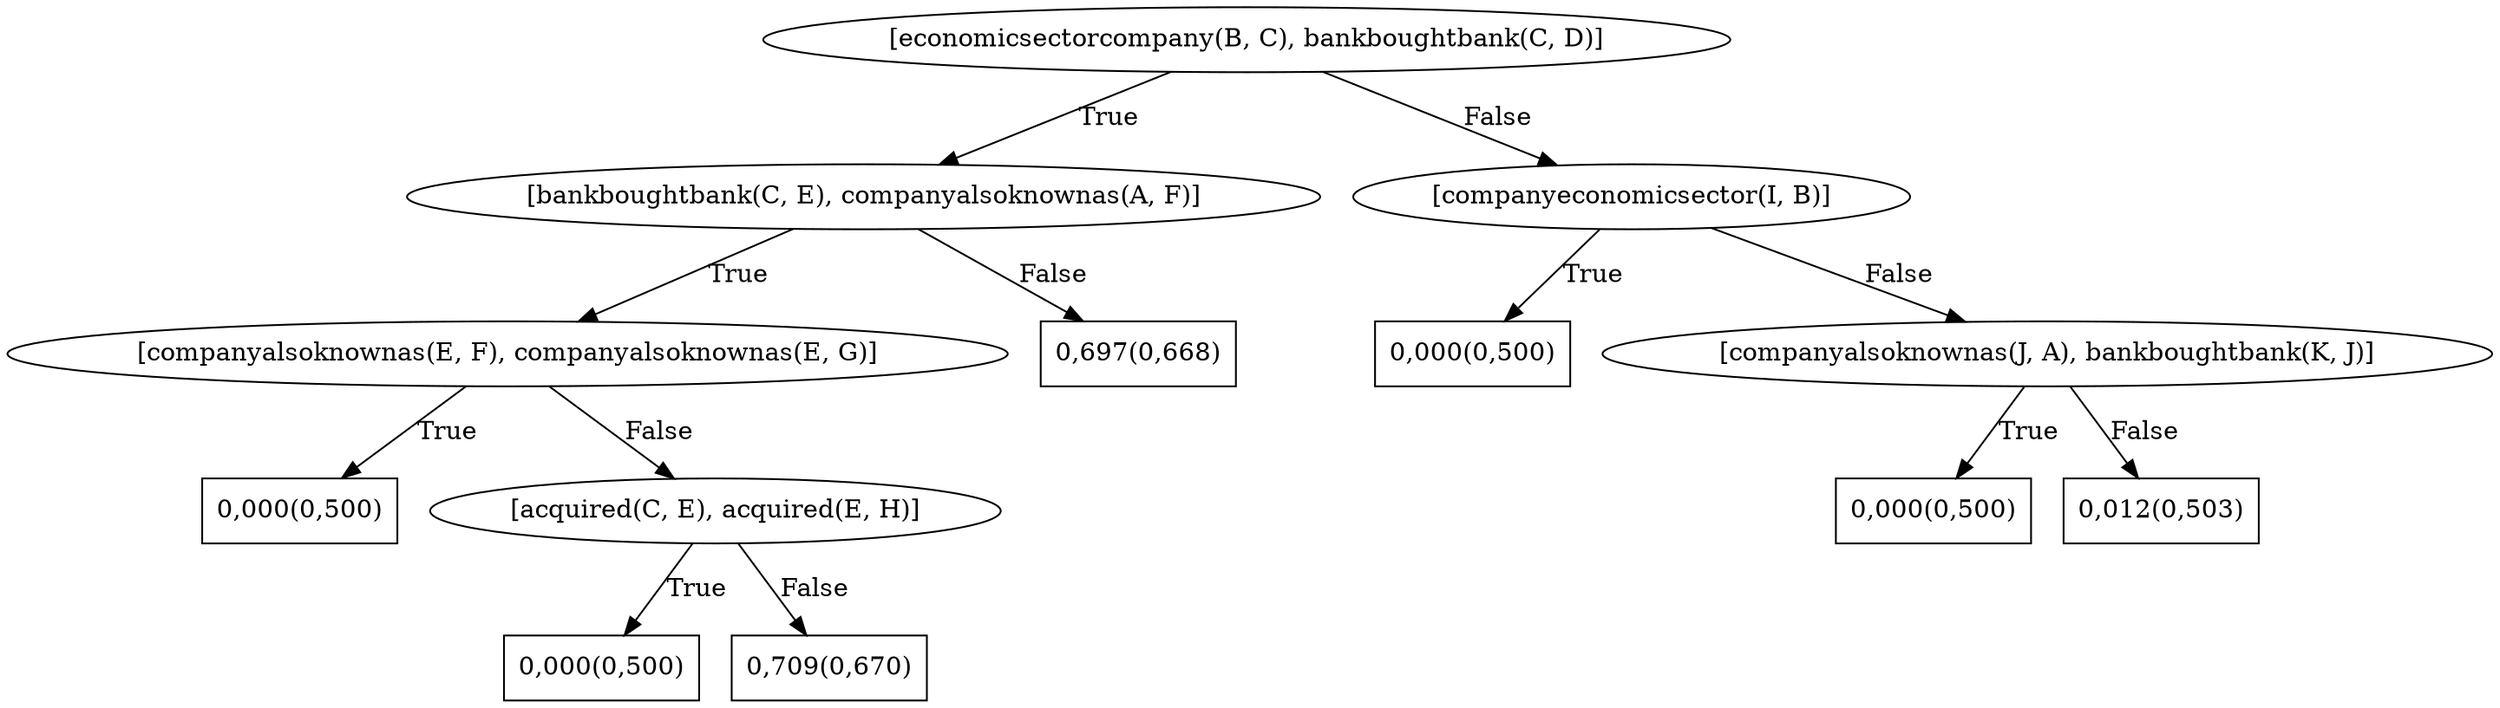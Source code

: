digraph G{ 
1[label = "[economicsectorcompany(B, C), bankboughtbank(C, D)]"];
1 -> 2[label="True"];
1 -> 3[label="False"];
2[label = "[bankboughtbank(C, E), companyalsoknownas(A, F)]"];
2 -> 4[label="True"];
2 -> 5[label="False"];
4[label = "[companyalsoknownas(E, F), companyalsoknownas(E, G)]"];
4 -> 6[label="True"];
4 -> 7[label="False"];
6[shape = box,label = "0,000(0,500)"];
7[label = "[acquired(C, E), acquired(E, H)]"];
7 -> 8[label="True"];
7 -> 9[label="False"];
8[shape = box,label = "0,000(0,500)"];
9[shape = box,label = "0,709(0,670)"];
5[shape = box,label = "0,697(0,668)"];
3[label = "[companyeconomicsector(I, B)]"];
3 -> 10[label="True"];
3 -> 11[label="False"];
10[shape = box,label = "0,000(0,500)"];
11[label = "[companyalsoknownas(J, A), bankboughtbank(K, J)]"];
11 -> 12[label="True"];
11 -> 13[label="False"];
12[shape = box,label = "0,000(0,500)"];
13[shape = box,label = "0,012(0,503)"];
}
